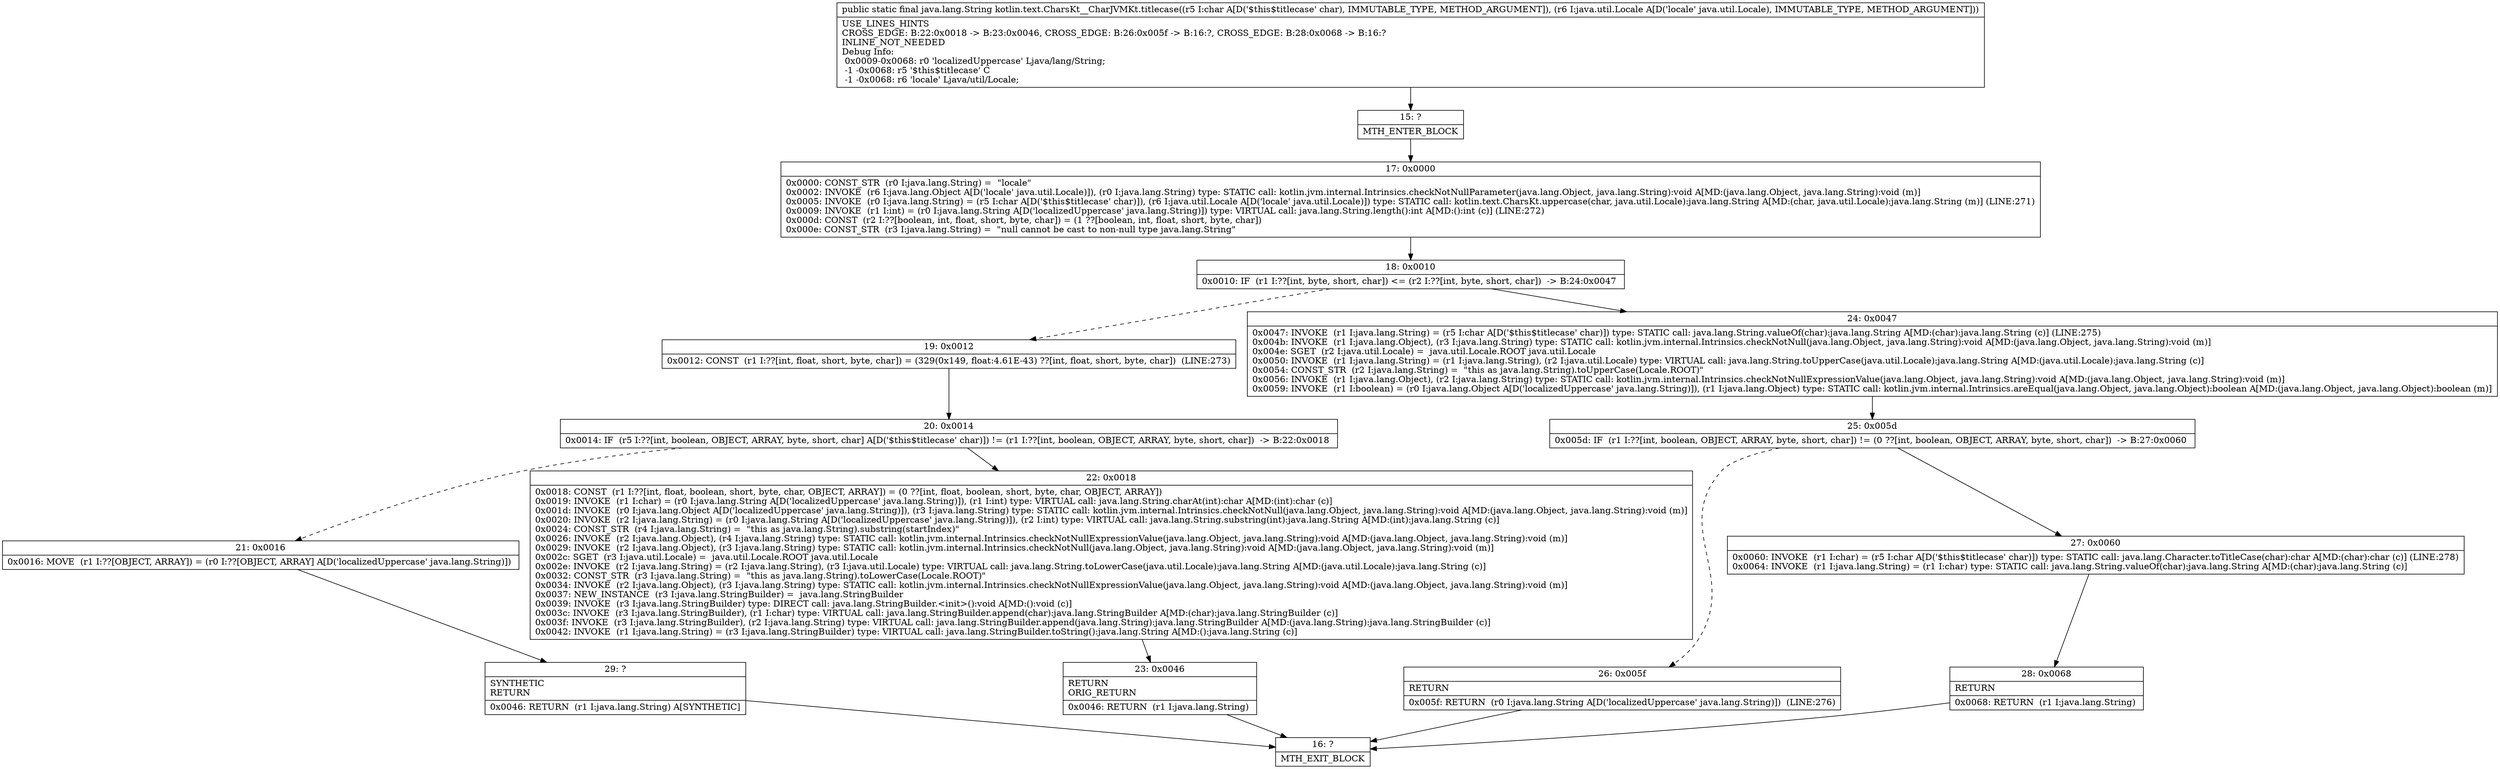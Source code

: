 digraph "CFG forkotlin.text.CharsKt__CharJVMKt.titlecase(CLjava\/util\/Locale;)Ljava\/lang\/String;" {
Node_15 [shape=record,label="{15\:\ ?|MTH_ENTER_BLOCK\l}"];
Node_17 [shape=record,label="{17\:\ 0x0000|0x0000: CONST_STR  (r0 I:java.lang.String) =  \"locale\" \l0x0002: INVOKE  (r6 I:java.lang.Object A[D('locale' java.util.Locale)]), (r0 I:java.lang.String) type: STATIC call: kotlin.jvm.internal.Intrinsics.checkNotNullParameter(java.lang.Object, java.lang.String):void A[MD:(java.lang.Object, java.lang.String):void (m)]\l0x0005: INVOKE  (r0 I:java.lang.String) = (r5 I:char A[D('$this$titlecase' char)]), (r6 I:java.util.Locale A[D('locale' java.util.Locale)]) type: STATIC call: kotlin.text.CharsKt.uppercase(char, java.util.Locale):java.lang.String A[MD:(char, java.util.Locale):java.lang.String (m)] (LINE:271)\l0x0009: INVOKE  (r1 I:int) = (r0 I:java.lang.String A[D('localizedUppercase' java.lang.String)]) type: VIRTUAL call: java.lang.String.length():int A[MD:():int (c)] (LINE:272)\l0x000d: CONST  (r2 I:??[boolean, int, float, short, byte, char]) = (1 ??[boolean, int, float, short, byte, char]) \l0x000e: CONST_STR  (r3 I:java.lang.String) =  \"null cannot be cast to non\-null type java.lang.String\" \l}"];
Node_18 [shape=record,label="{18\:\ 0x0010|0x0010: IF  (r1 I:??[int, byte, short, char]) \<= (r2 I:??[int, byte, short, char])  \-\> B:24:0x0047 \l}"];
Node_19 [shape=record,label="{19\:\ 0x0012|0x0012: CONST  (r1 I:??[int, float, short, byte, char]) = (329(0x149, float:4.61E\-43) ??[int, float, short, byte, char])  (LINE:273)\l}"];
Node_20 [shape=record,label="{20\:\ 0x0014|0x0014: IF  (r5 I:??[int, boolean, OBJECT, ARRAY, byte, short, char] A[D('$this$titlecase' char)]) != (r1 I:??[int, boolean, OBJECT, ARRAY, byte, short, char])  \-\> B:22:0x0018 \l}"];
Node_21 [shape=record,label="{21\:\ 0x0016|0x0016: MOVE  (r1 I:??[OBJECT, ARRAY]) = (r0 I:??[OBJECT, ARRAY] A[D('localizedUppercase' java.lang.String)]) \l}"];
Node_29 [shape=record,label="{29\:\ ?|SYNTHETIC\lRETURN\l|0x0046: RETURN  (r1 I:java.lang.String) A[SYNTHETIC]\l}"];
Node_16 [shape=record,label="{16\:\ ?|MTH_EXIT_BLOCK\l}"];
Node_22 [shape=record,label="{22\:\ 0x0018|0x0018: CONST  (r1 I:??[int, float, boolean, short, byte, char, OBJECT, ARRAY]) = (0 ??[int, float, boolean, short, byte, char, OBJECT, ARRAY]) \l0x0019: INVOKE  (r1 I:char) = (r0 I:java.lang.String A[D('localizedUppercase' java.lang.String)]), (r1 I:int) type: VIRTUAL call: java.lang.String.charAt(int):char A[MD:(int):char (c)]\l0x001d: INVOKE  (r0 I:java.lang.Object A[D('localizedUppercase' java.lang.String)]), (r3 I:java.lang.String) type: STATIC call: kotlin.jvm.internal.Intrinsics.checkNotNull(java.lang.Object, java.lang.String):void A[MD:(java.lang.Object, java.lang.String):void (m)]\l0x0020: INVOKE  (r2 I:java.lang.String) = (r0 I:java.lang.String A[D('localizedUppercase' java.lang.String)]), (r2 I:int) type: VIRTUAL call: java.lang.String.substring(int):java.lang.String A[MD:(int):java.lang.String (c)]\l0x0024: CONST_STR  (r4 I:java.lang.String) =  \"this as java.lang.String).substring(startIndex)\" \l0x0026: INVOKE  (r2 I:java.lang.Object), (r4 I:java.lang.String) type: STATIC call: kotlin.jvm.internal.Intrinsics.checkNotNullExpressionValue(java.lang.Object, java.lang.String):void A[MD:(java.lang.Object, java.lang.String):void (m)]\l0x0029: INVOKE  (r2 I:java.lang.Object), (r3 I:java.lang.String) type: STATIC call: kotlin.jvm.internal.Intrinsics.checkNotNull(java.lang.Object, java.lang.String):void A[MD:(java.lang.Object, java.lang.String):void (m)]\l0x002c: SGET  (r3 I:java.util.Locale) =  java.util.Locale.ROOT java.util.Locale \l0x002e: INVOKE  (r2 I:java.lang.String) = (r2 I:java.lang.String), (r3 I:java.util.Locale) type: VIRTUAL call: java.lang.String.toLowerCase(java.util.Locale):java.lang.String A[MD:(java.util.Locale):java.lang.String (c)]\l0x0032: CONST_STR  (r3 I:java.lang.String) =  \"this as java.lang.String).toLowerCase(Locale.ROOT)\" \l0x0034: INVOKE  (r2 I:java.lang.Object), (r3 I:java.lang.String) type: STATIC call: kotlin.jvm.internal.Intrinsics.checkNotNullExpressionValue(java.lang.Object, java.lang.String):void A[MD:(java.lang.Object, java.lang.String):void (m)]\l0x0037: NEW_INSTANCE  (r3 I:java.lang.StringBuilder) =  java.lang.StringBuilder \l0x0039: INVOKE  (r3 I:java.lang.StringBuilder) type: DIRECT call: java.lang.StringBuilder.\<init\>():void A[MD:():void (c)]\l0x003c: INVOKE  (r3 I:java.lang.StringBuilder), (r1 I:char) type: VIRTUAL call: java.lang.StringBuilder.append(char):java.lang.StringBuilder A[MD:(char):java.lang.StringBuilder (c)]\l0x003f: INVOKE  (r3 I:java.lang.StringBuilder), (r2 I:java.lang.String) type: VIRTUAL call: java.lang.StringBuilder.append(java.lang.String):java.lang.StringBuilder A[MD:(java.lang.String):java.lang.StringBuilder (c)]\l0x0042: INVOKE  (r1 I:java.lang.String) = (r3 I:java.lang.StringBuilder) type: VIRTUAL call: java.lang.StringBuilder.toString():java.lang.String A[MD:():java.lang.String (c)]\l}"];
Node_23 [shape=record,label="{23\:\ 0x0046|RETURN\lORIG_RETURN\l|0x0046: RETURN  (r1 I:java.lang.String) \l}"];
Node_24 [shape=record,label="{24\:\ 0x0047|0x0047: INVOKE  (r1 I:java.lang.String) = (r5 I:char A[D('$this$titlecase' char)]) type: STATIC call: java.lang.String.valueOf(char):java.lang.String A[MD:(char):java.lang.String (c)] (LINE:275)\l0x004b: INVOKE  (r1 I:java.lang.Object), (r3 I:java.lang.String) type: STATIC call: kotlin.jvm.internal.Intrinsics.checkNotNull(java.lang.Object, java.lang.String):void A[MD:(java.lang.Object, java.lang.String):void (m)]\l0x004e: SGET  (r2 I:java.util.Locale) =  java.util.Locale.ROOT java.util.Locale \l0x0050: INVOKE  (r1 I:java.lang.String) = (r1 I:java.lang.String), (r2 I:java.util.Locale) type: VIRTUAL call: java.lang.String.toUpperCase(java.util.Locale):java.lang.String A[MD:(java.util.Locale):java.lang.String (c)]\l0x0054: CONST_STR  (r2 I:java.lang.String) =  \"this as java.lang.String).toUpperCase(Locale.ROOT)\" \l0x0056: INVOKE  (r1 I:java.lang.Object), (r2 I:java.lang.String) type: STATIC call: kotlin.jvm.internal.Intrinsics.checkNotNullExpressionValue(java.lang.Object, java.lang.String):void A[MD:(java.lang.Object, java.lang.String):void (m)]\l0x0059: INVOKE  (r1 I:boolean) = (r0 I:java.lang.Object A[D('localizedUppercase' java.lang.String)]), (r1 I:java.lang.Object) type: STATIC call: kotlin.jvm.internal.Intrinsics.areEqual(java.lang.Object, java.lang.Object):boolean A[MD:(java.lang.Object, java.lang.Object):boolean (m)]\l}"];
Node_25 [shape=record,label="{25\:\ 0x005d|0x005d: IF  (r1 I:??[int, boolean, OBJECT, ARRAY, byte, short, char]) != (0 ??[int, boolean, OBJECT, ARRAY, byte, short, char])  \-\> B:27:0x0060 \l}"];
Node_26 [shape=record,label="{26\:\ 0x005f|RETURN\l|0x005f: RETURN  (r0 I:java.lang.String A[D('localizedUppercase' java.lang.String)])  (LINE:276)\l}"];
Node_27 [shape=record,label="{27\:\ 0x0060|0x0060: INVOKE  (r1 I:char) = (r5 I:char A[D('$this$titlecase' char)]) type: STATIC call: java.lang.Character.toTitleCase(char):char A[MD:(char):char (c)] (LINE:278)\l0x0064: INVOKE  (r1 I:java.lang.String) = (r1 I:char) type: STATIC call: java.lang.String.valueOf(char):java.lang.String A[MD:(char):java.lang.String (c)]\l}"];
Node_28 [shape=record,label="{28\:\ 0x0068|RETURN\l|0x0068: RETURN  (r1 I:java.lang.String) \l}"];
MethodNode[shape=record,label="{public static final java.lang.String kotlin.text.CharsKt__CharJVMKt.titlecase((r5 I:char A[D('$this$titlecase' char), IMMUTABLE_TYPE, METHOD_ARGUMENT]), (r6 I:java.util.Locale A[D('locale' java.util.Locale), IMMUTABLE_TYPE, METHOD_ARGUMENT]))  | USE_LINES_HINTS\lCROSS_EDGE: B:22:0x0018 \-\> B:23:0x0046, CROSS_EDGE: B:26:0x005f \-\> B:16:?, CROSS_EDGE: B:28:0x0068 \-\> B:16:?\lINLINE_NOT_NEEDED\lDebug Info:\l  0x0009\-0x0068: r0 'localizedUppercase' Ljava\/lang\/String;\l  \-1 \-0x0068: r5 '$this$titlecase' C\l  \-1 \-0x0068: r6 'locale' Ljava\/util\/Locale;\l}"];
MethodNode -> Node_15;Node_15 -> Node_17;
Node_17 -> Node_18;
Node_18 -> Node_19[style=dashed];
Node_18 -> Node_24;
Node_19 -> Node_20;
Node_20 -> Node_21[style=dashed];
Node_20 -> Node_22;
Node_21 -> Node_29;
Node_29 -> Node_16;
Node_22 -> Node_23;
Node_23 -> Node_16;
Node_24 -> Node_25;
Node_25 -> Node_26[style=dashed];
Node_25 -> Node_27;
Node_26 -> Node_16;
Node_27 -> Node_28;
Node_28 -> Node_16;
}

